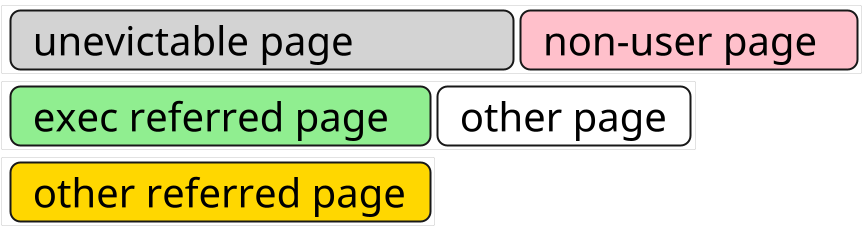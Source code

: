 @startuml

skinparam ComponentStyle rectangle
hide stereotype
scale 1/5

skinparam Component {
    FontSize 200
    FontColor black
    RoundCorner 100
    BorderThickness 10
    BackgroundColor transparent
}


skinparam Rectangle {
    FontSize 0
    FontColor black
    RoundCorner 10
    BorderThickness 0
    BackgroundColor transparent
}


skinparam Package {
    FontSize 200
    FontColor black
    RoundCorner 10
    BorderThickness 0
    BackgroundColor transparent
}

rectangle r0 {
	component "  unevictable page\t\t" as r0_c0 #LightGrey
	component "  non-user page\t" as r0_c1 #Pink
	r0_c0-right[hidden]-r0_c1
}
rectangle r1 {
	component "  exec referred page\t" as r1_c0 #LightGreen
	component "  other page\t" as r1_c1 #White
	r1_c0-right[hidden]-r1_c1
}
rectangle r2 {
	component "  other referred page\t" as r2_c0 #Gold
}
r0-down[hidden]-r1
r1-down[hidden]-r2

@enduml
